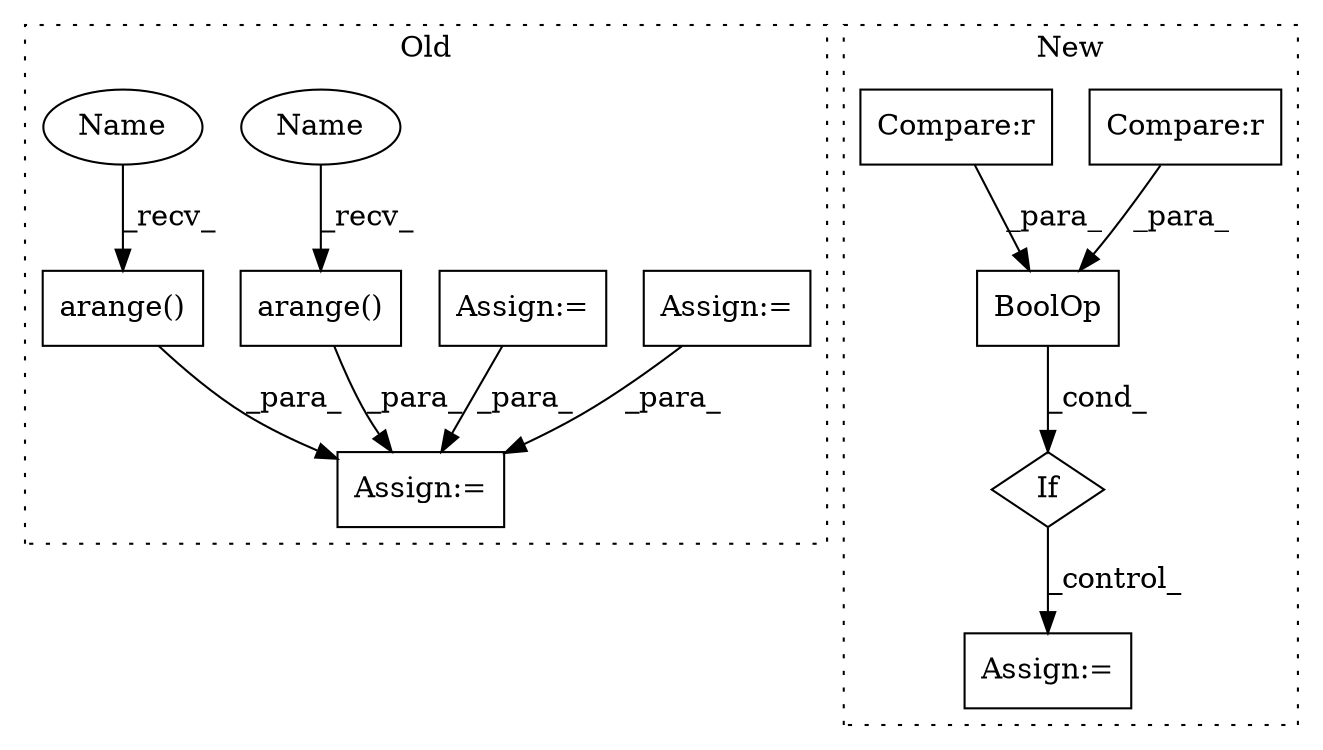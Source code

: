 digraph G {
subgraph cluster0 {
1 [label="arange()" a="75" s="5023,5060" l="10,1" shape="box"];
5 [label="Assign:=" a="68" s="5618" l="3" shape="box"];
6 [label="arange()" a="75" s="5141,5178" l="10,1" shape="box"];
9 [label="Assign:=" a="68" s="4840" l="3" shape="box"];
10 [label="Assign:=" a="68" s="4648" l="3" shape="box"];
11 [label="Name" a="87" s="5023" l="2" shape="ellipse"];
12 [label="Name" a="87" s="5141" l="2" shape="ellipse"];
label = "Old";
style="dotted";
}
subgraph cluster1 {
2 [label="BoolOp" a="72" s="4662" l="17" shape="box"];
3 [label="If" a="96" s="4659" l="3" shape="diamond"];
4 [label="Assign:=" a="68" s="4715" l="3" shape="box"];
7 [label="Compare:r" a="40" s="4673" l="6" shape="box"];
8 [label="Compare:r" a="40" s="4662" l="6" shape="box"];
label = "New";
style="dotted";
}
1 -> 5 [label="_para_"];
2 -> 3 [label="_cond_"];
3 -> 4 [label="_control_"];
6 -> 5 [label="_para_"];
7 -> 2 [label="_para_"];
8 -> 2 [label="_para_"];
9 -> 5 [label="_para_"];
10 -> 5 [label="_para_"];
11 -> 1 [label="_recv_"];
12 -> 6 [label="_recv_"];
}